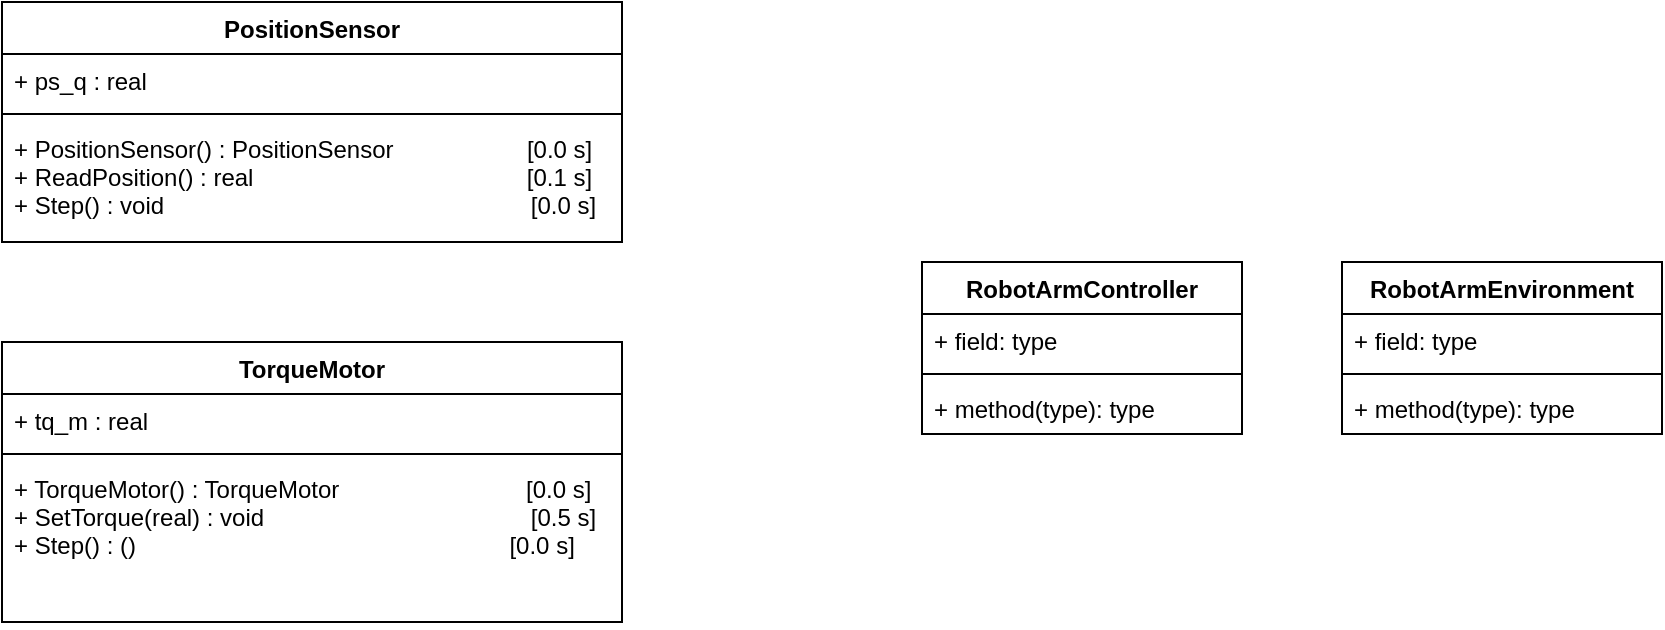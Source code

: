 <mxfile version="20.8.10" type="device"><diagram name="Side-1" id="nRylM7z9Qre-JnPWvLUS"><mxGraphModel dx="1036" dy="614" grid="1" gridSize="10" guides="1" tooltips="1" connect="1" arrows="1" fold="1" page="1" pageScale="1" pageWidth="1169" pageHeight="827" math="0" shadow="0"><root><mxCell id="0"/><mxCell id="1" parent="0"/><mxCell id="raKyYRjzNfjVJX0SBcYH-1" value="PositionSensor" style="swimlane;fontStyle=1;align=center;verticalAlign=top;childLayout=stackLayout;horizontal=1;startSize=26;horizontalStack=0;resizeParent=1;resizeParentMax=0;resizeLast=0;collapsible=1;marginBottom=0;" vertex="1" parent="1"><mxGeometry y="80" width="310" height="120" as="geometry"/></mxCell><mxCell id="raKyYRjzNfjVJX0SBcYH-2" value="+ ps_q : real    " style="text;strokeColor=none;fillColor=none;align=left;verticalAlign=top;spacingLeft=4;spacingRight=4;overflow=hidden;rotatable=0;points=[[0,0.5],[1,0.5]];portConstraint=eastwest;" vertex="1" parent="raKyYRjzNfjVJX0SBcYH-1"><mxGeometry y="26" width="310" height="26" as="geometry"/></mxCell><mxCell id="raKyYRjzNfjVJX0SBcYH-3" value="" style="line;strokeWidth=1;fillColor=none;align=left;verticalAlign=middle;spacingTop=-1;spacingLeft=3;spacingRight=3;rotatable=0;labelPosition=right;points=[];portConstraint=eastwest;strokeColor=inherit;" vertex="1" parent="raKyYRjzNfjVJX0SBcYH-1"><mxGeometry y="52" width="310" height="8" as="geometry"/></mxCell><mxCell id="raKyYRjzNfjVJX0SBcYH-4" value="+ PositionSensor() : PositionSensor                    [0.0 s]&#10;+ ReadPosition() : real                                         [0.1 s]&#10;+ Step() : void                                                       [0.0 s]" style="text;strokeColor=none;fillColor=none;align=left;verticalAlign=top;spacingLeft=4;spacingRight=4;overflow=hidden;rotatable=0;points=[[0,0.5],[1,0.5]];portConstraint=eastwest;" vertex="1" parent="raKyYRjzNfjVJX0SBcYH-1"><mxGeometry y="60" width="310" height="60" as="geometry"/></mxCell><mxCell id="raKyYRjzNfjVJX0SBcYH-5" value="TorqueMotor" style="swimlane;fontStyle=1;align=center;verticalAlign=top;childLayout=stackLayout;horizontal=1;startSize=26;horizontalStack=0;resizeParent=1;resizeParentMax=0;resizeLast=0;collapsible=1;marginBottom=0;" vertex="1" parent="1"><mxGeometry y="250" width="310" height="140" as="geometry"/></mxCell><mxCell id="raKyYRjzNfjVJX0SBcYH-6" value="+ tq_m : real    " style="text;strokeColor=none;fillColor=none;align=left;verticalAlign=top;spacingLeft=4;spacingRight=4;overflow=hidden;rotatable=0;points=[[0,0.5],[1,0.5]];portConstraint=eastwest;" vertex="1" parent="raKyYRjzNfjVJX0SBcYH-5"><mxGeometry y="26" width="310" height="26" as="geometry"/></mxCell><mxCell id="raKyYRjzNfjVJX0SBcYH-7" value="" style="line;strokeWidth=1;fillColor=none;align=left;verticalAlign=middle;spacingTop=-1;spacingLeft=3;spacingRight=3;rotatable=0;labelPosition=right;points=[];portConstraint=eastwest;strokeColor=inherit;" vertex="1" parent="raKyYRjzNfjVJX0SBcYH-5"><mxGeometry y="52" width="310" height="8" as="geometry"/></mxCell><mxCell id="raKyYRjzNfjVJX0SBcYH-8" value="+ TorqueMotor() : TorqueMotor                            [0.0 s]&#10;+ SetTorque(real) : void                                        [0.5 s]&#10;+ Step() : ()                                                        [0.0 s]" style="text;strokeColor=none;fillColor=none;align=left;verticalAlign=top;spacingLeft=4;spacingRight=4;overflow=hidden;rotatable=0;points=[[0,0.5],[1,0.5]];portConstraint=eastwest;" vertex="1" parent="raKyYRjzNfjVJX0SBcYH-5"><mxGeometry y="60" width="310" height="80" as="geometry"/></mxCell><mxCell id="raKyYRjzNfjVJX0SBcYH-9" value="RobotArmEnvironment" style="swimlane;fontStyle=1;align=center;verticalAlign=top;childLayout=stackLayout;horizontal=1;startSize=26;horizontalStack=0;resizeParent=1;resizeParentMax=0;resizeLast=0;collapsible=1;marginBottom=0;" vertex="1" parent="1"><mxGeometry x="670" y="210" width="160" height="86" as="geometry"/></mxCell><mxCell id="raKyYRjzNfjVJX0SBcYH-10" value="+ field: type" style="text;strokeColor=none;fillColor=none;align=left;verticalAlign=top;spacingLeft=4;spacingRight=4;overflow=hidden;rotatable=0;points=[[0,0.5],[1,0.5]];portConstraint=eastwest;" vertex="1" parent="raKyYRjzNfjVJX0SBcYH-9"><mxGeometry y="26" width="160" height="26" as="geometry"/></mxCell><mxCell id="raKyYRjzNfjVJX0SBcYH-11" value="" style="line;strokeWidth=1;fillColor=none;align=left;verticalAlign=middle;spacingTop=-1;spacingLeft=3;spacingRight=3;rotatable=0;labelPosition=right;points=[];portConstraint=eastwest;strokeColor=inherit;" vertex="1" parent="raKyYRjzNfjVJX0SBcYH-9"><mxGeometry y="52" width="160" height="8" as="geometry"/></mxCell><mxCell id="raKyYRjzNfjVJX0SBcYH-12" value="+ method(type): type" style="text;strokeColor=none;fillColor=none;align=left;verticalAlign=top;spacingLeft=4;spacingRight=4;overflow=hidden;rotatable=0;points=[[0,0.5],[1,0.5]];portConstraint=eastwest;" vertex="1" parent="raKyYRjzNfjVJX0SBcYH-9"><mxGeometry y="60" width="160" height="26" as="geometry"/></mxCell><mxCell id="raKyYRjzNfjVJX0SBcYH-34" value="RobotArmController" style="swimlane;fontStyle=1;align=center;verticalAlign=top;childLayout=stackLayout;horizontal=1;startSize=26;horizontalStack=0;resizeParent=1;resizeParentMax=0;resizeLast=0;collapsible=1;marginBottom=0;" vertex="1" parent="1"><mxGeometry x="460" y="210" width="160" height="86" as="geometry"/></mxCell><mxCell id="raKyYRjzNfjVJX0SBcYH-35" value="+ field: type" style="text;strokeColor=none;fillColor=none;align=left;verticalAlign=top;spacingLeft=4;spacingRight=4;overflow=hidden;rotatable=0;points=[[0,0.5],[1,0.5]];portConstraint=eastwest;" vertex="1" parent="raKyYRjzNfjVJX0SBcYH-34"><mxGeometry y="26" width="160" height="26" as="geometry"/></mxCell><mxCell id="raKyYRjzNfjVJX0SBcYH-36" value="" style="line;strokeWidth=1;fillColor=none;align=left;verticalAlign=middle;spacingTop=-1;spacingLeft=3;spacingRight=3;rotatable=0;labelPosition=right;points=[];portConstraint=eastwest;strokeColor=inherit;" vertex="1" parent="raKyYRjzNfjVJX0SBcYH-34"><mxGeometry y="52" width="160" height="8" as="geometry"/></mxCell><mxCell id="raKyYRjzNfjVJX0SBcYH-37" value="+ method(type): type" style="text;strokeColor=none;fillColor=none;align=left;verticalAlign=top;spacingLeft=4;spacingRight=4;overflow=hidden;rotatable=0;points=[[0,0.5],[1,0.5]];portConstraint=eastwest;" vertex="1" parent="raKyYRjzNfjVJX0SBcYH-34"><mxGeometry y="60" width="160" height="26" as="geometry"/></mxCell></root></mxGraphModel></diagram></mxfile>